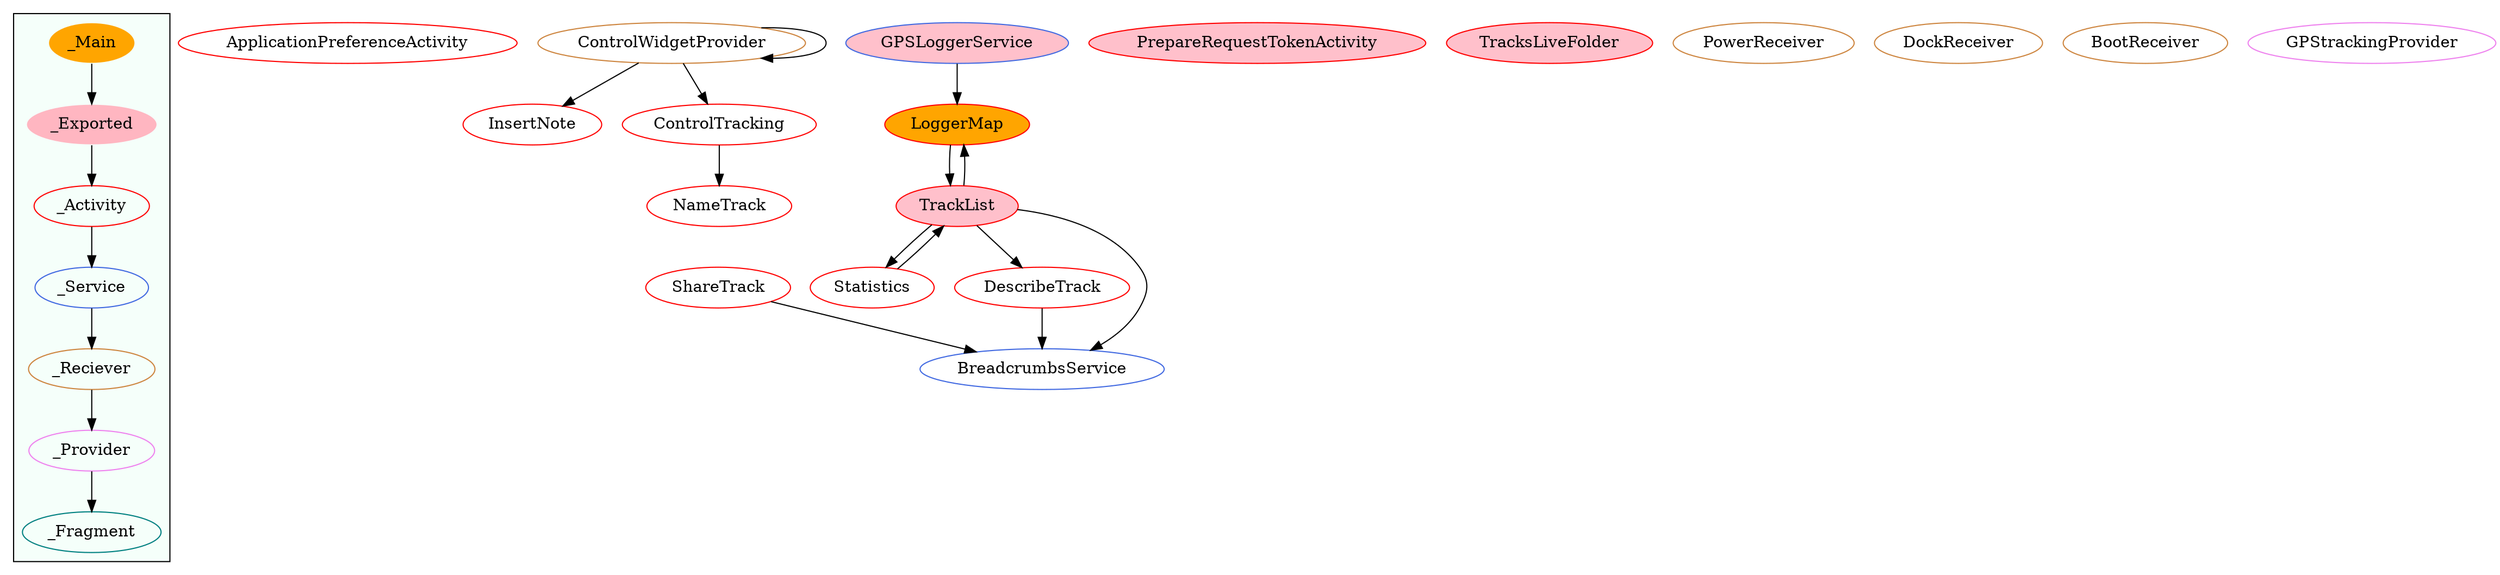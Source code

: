 digraph G {
subgraph cluster_legend{ 
bgcolor=mintcream;
_Activity[color = red];
_Service[color = royalblue];
_Provider[color = violet];
_Reciever[color = peru];
_Fragment[color = teal];
_Main[style=filled, fillcolor=orange, color = mintcream];
_Exported[style=filled, fillcolor=lightpink, color = mintcream];
_Main -> _Exported -> _Activity -> _Service -> _Reciever -> _Provider -> _Fragment; 
}
ApplicationPreferenceActivity[color = red];
NameTrack[color = red];
LoggerMap[style=filled, fillcolor=orange, color = red];
InsertNote[color = red];
TrackList[style=filled, fillcolor=pink, color = red];
Statistics[color = red];
ShareTrack[color = red];
PrepareRequestTokenActivity[style=filled, fillcolor=pink, color = red];
DescribeTrack[color = red];
ControlTracking[color = red];
TracksLiveFolder[style=filled, fillcolor=pink, color = red];
GPSLoggerService[style=filled, fillcolor=pink, color = royalblue];
BreadcrumbsService[color = royalblue];
PowerReceiver[color = peru];
ControlWidgetProvider[color = peru];
DockReceiver[color = peru];
BootReceiver[color = peru];
GPStrackingProvider[color = violet];
ControlWidgetProvider->ControlTracking;
ControlWidgetProvider->ControlWidgetProvider;
ControlWidgetProvider->InsertNote;
GPSLoggerService->LoggerMap;
LoggerMap->TrackList;
TrackList->Statistics;
TrackList->LoggerMap;
TrackList->BreadcrumbsService;
TrackList->DescribeTrack;
Statistics->TrackList;
ShareTrack->BreadcrumbsService;
DescribeTrack->BreadcrumbsService;
ControlTracking->NameTrack;
}
